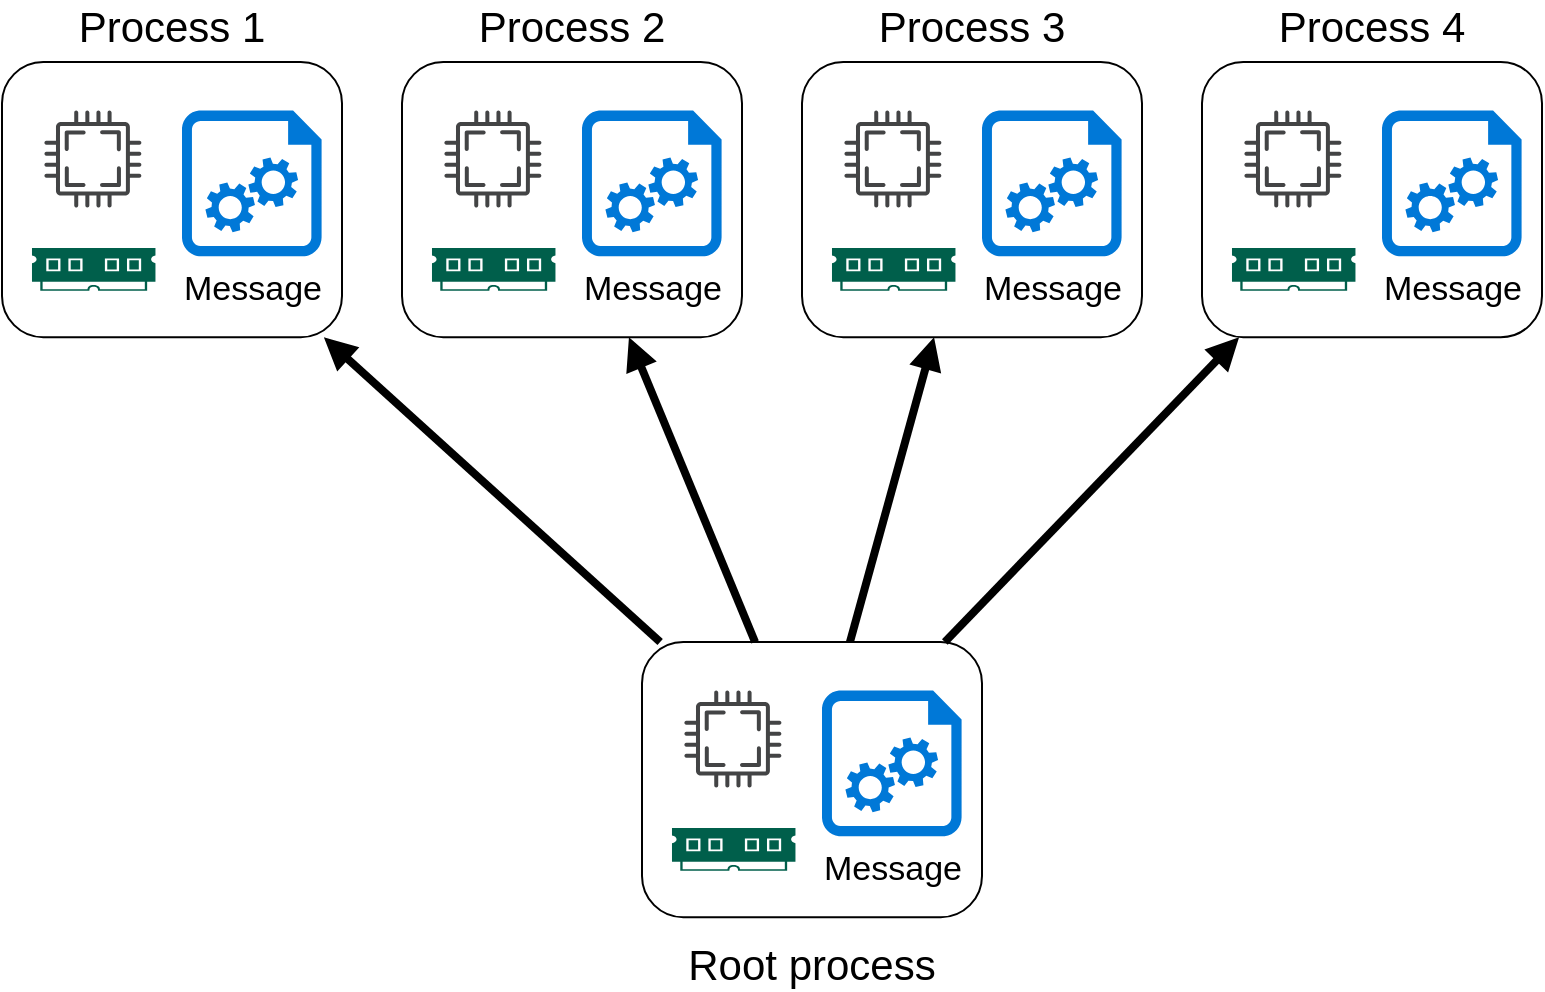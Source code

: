<mxfile version="20.2.7" type="device"><diagram id="4EKfJ1_Pcc-UBygoxyoV" name="Page-1"><mxGraphModel dx="1422" dy="681" grid="1" gridSize="10" guides="1" tooltips="1" connect="1" arrows="1" fold="1" page="1" pageScale="1" pageWidth="1169" pageHeight="827" math="0" shadow="0"><root><mxCell id="0"/><mxCell id="1" parent="0"/><mxCell id="GyCtl_MDKg2Vp3SmwsyL-24" value="" style="group" parent="1" vertex="1" connectable="0"><mxGeometry x="470" y="340.001" width="220" height="172.91" as="geometry"/></mxCell><mxCell id="GyCtl_MDKg2Vp3SmwsyL-25" value="Root process" style="text;html=1;strokeColor=none;fillColor=none;align=center;verticalAlign=middle;whiteSpace=wrap;rounded=0;fontSize=21;container=0;" parent="GyCtl_MDKg2Vp3SmwsyL-24" vertex="1"><mxGeometry x="2.8" y="148.62" width="164.4" height="24.29" as="geometry"/></mxCell><mxCell id="GyCtl_MDKg2Vp3SmwsyL-26" value="" style="rounded=1;whiteSpace=wrap;html=1;container=0;" parent="GyCtl_MDKg2Vp3SmwsyL-24" vertex="1"><mxGeometry width="170" height="137.619" as="geometry"/></mxCell><mxCell id="GyCtl_MDKg2Vp3SmwsyL-27" value="" style="sketch=0;pointerEvents=1;shadow=0;dashed=0;html=1;strokeColor=none;fillColor=#005F4B;labelPosition=center;verticalLabelPosition=bottom;verticalAlign=top;align=center;outlineConnect=0;shape=mxgraph.veeam2.ram;container=0;" parent="GyCtl_MDKg2Vp3SmwsyL-24" vertex="1"><mxGeometry x="14.99" y="93" width="61.74" height="21.43" as="geometry"/></mxCell><mxCell id="GyCtl_MDKg2Vp3SmwsyL-28" value="" style="sketch=0;pointerEvents=1;shadow=0;dashed=0;html=1;strokeColor=none;fillColor=#434445;aspect=fixed;labelPosition=center;verticalLabelPosition=bottom;verticalAlign=top;align=center;outlineConnect=0;shape=mxgraph.vvd.cpu;container=0;" parent="GyCtl_MDKg2Vp3SmwsyL-24" vertex="1"><mxGeometry x="21.158" y="24.286" width="48.571" height="48.571" as="geometry"/></mxCell><mxCell id="7dsdNU6RddQbDXdE-CbN-44" value="Message" style="sketch=0;aspect=fixed;pointerEvents=1;shadow=0;dashed=0;html=1;strokeColor=none;labelPosition=center;verticalLabelPosition=bottom;verticalAlign=top;align=center;shape=mxgraph.azure.startup_task;fillColor=#0078D7;container=0;fontSize=17;" parent="GyCtl_MDKg2Vp3SmwsyL-24" vertex="1"><mxGeometry x="90" y="24.29" width="69.94" height="72.86" as="geometry"/></mxCell><mxCell id="7dsdNU6RddQbDXdE-CbN-13" value="" style="group" parent="1" vertex="1" connectable="0"><mxGeometry x="150" y="20.001" width="170" height="167.619" as="geometry"/></mxCell><mxCell id="7dsdNU6RddQbDXdE-CbN-8" value="&lt;div&gt;Process 1&lt;/div&gt;" style="text;html=1;strokeColor=none;fillColor=none;align=center;verticalAlign=middle;whiteSpace=wrap;rounded=0;fontSize=21;container=0;" parent="7dsdNU6RddQbDXdE-CbN-13" vertex="1"><mxGeometry x="2.8" width="164.4" height="24.29" as="geometry"/></mxCell><mxCell id="7dsdNU6RddQbDXdE-CbN-9" value="" style="rounded=1;whiteSpace=wrap;html=1;container=0;" parent="7dsdNU6RddQbDXdE-CbN-13" vertex="1"><mxGeometry y="30" width="170" height="137.619" as="geometry"/></mxCell><mxCell id="7dsdNU6RddQbDXdE-CbN-10" value="" style="sketch=0;pointerEvents=1;shadow=0;dashed=0;html=1;strokeColor=none;fillColor=#005F4B;labelPosition=center;verticalLabelPosition=bottom;verticalAlign=top;align=center;outlineConnect=0;shape=mxgraph.veeam2.ram;container=0;" parent="7dsdNU6RddQbDXdE-CbN-13" vertex="1"><mxGeometry x="14.99" y="123" width="61.74" height="21.43" as="geometry"/></mxCell><mxCell id="7dsdNU6RddQbDXdE-CbN-11" value="" style="sketch=0;pointerEvents=1;shadow=0;dashed=0;html=1;strokeColor=none;fillColor=#434445;aspect=fixed;labelPosition=center;verticalLabelPosition=bottom;verticalAlign=top;align=center;outlineConnect=0;shape=mxgraph.vvd.cpu;container=0;" parent="7dsdNU6RddQbDXdE-CbN-13" vertex="1"><mxGeometry x="21.158" y="54.286" width="48.571" height="48.571" as="geometry"/></mxCell><mxCell id="7dsdNU6RddQbDXdE-CbN-12" value="Message" style="sketch=0;aspect=fixed;pointerEvents=1;shadow=0;dashed=0;html=1;strokeColor=none;labelPosition=center;verticalLabelPosition=bottom;verticalAlign=top;align=center;shape=mxgraph.azure.startup_task;fillColor=#0078D7;container=0;fontSize=17;" parent="7dsdNU6RddQbDXdE-CbN-13" vertex="1"><mxGeometry x="90" y="54.29" width="69.94" height="72.86" as="geometry"/></mxCell><mxCell id="7dsdNU6RddQbDXdE-CbN-15" value="" style="group" parent="1" vertex="1" connectable="0"><mxGeometry x="350" y="20.001" width="170" height="167.619" as="geometry"/></mxCell><mxCell id="7dsdNU6RddQbDXdE-CbN-16" value="&lt;div&gt;Process 2&lt;br&gt;&lt;/div&gt;" style="text;html=1;strokeColor=none;fillColor=none;align=center;verticalAlign=middle;whiteSpace=wrap;rounded=0;fontSize=21;container=0;" parent="7dsdNU6RddQbDXdE-CbN-15" vertex="1"><mxGeometry x="2.8" width="164.4" height="24.29" as="geometry"/></mxCell><mxCell id="7dsdNU6RddQbDXdE-CbN-17" value="" style="rounded=1;whiteSpace=wrap;html=1;container=0;" parent="7dsdNU6RddQbDXdE-CbN-15" vertex="1"><mxGeometry y="30" width="170" height="137.619" as="geometry"/></mxCell><mxCell id="7dsdNU6RddQbDXdE-CbN-18" value="" style="sketch=0;pointerEvents=1;shadow=0;dashed=0;html=1;strokeColor=none;fillColor=#005F4B;labelPosition=center;verticalLabelPosition=bottom;verticalAlign=top;align=center;outlineConnect=0;shape=mxgraph.veeam2.ram;container=0;" parent="7dsdNU6RddQbDXdE-CbN-15" vertex="1"><mxGeometry x="14.99" y="123" width="61.74" height="21.43" as="geometry"/></mxCell><mxCell id="7dsdNU6RddQbDXdE-CbN-19" value="" style="sketch=0;pointerEvents=1;shadow=0;dashed=0;html=1;strokeColor=none;fillColor=#434445;aspect=fixed;labelPosition=center;verticalLabelPosition=bottom;verticalAlign=top;align=center;outlineConnect=0;shape=mxgraph.vvd.cpu;container=0;" parent="7dsdNU6RddQbDXdE-CbN-15" vertex="1"><mxGeometry x="21.158" y="54.286" width="48.571" height="48.571" as="geometry"/></mxCell><mxCell id="7dsdNU6RddQbDXdE-CbN-41" value="Message" style="sketch=0;aspect=fixed;pointerEvents=1;shadow=0;dashed=0;html=1;strokeColor=none;labelPosition=center;verticalLabelPosition=bottom;verticalAlign=top;align=center;shape=mxgraph.azure.startup_task;fillColor=#0078D7;container=0;fontSize=17;" parent="7dsdNU6RddQbDXdE-CbN-15" vertex="1"><mxGeometry x="90" y="54.29" width="69.94" height="72.86" as="geometry"/></mxCell><mxCell id="7dsdNU6RddQbDXdE-CbN-21" value="" style="group" parent="1" vertex="1" connectable="0"><mxGeometry x="550" y="20.001" width="170" height="167.619" as="geometry"/></mxCell><mxCell id="7dsdNU6RddQbDXdE-CbN-22" value="&lt;div&gt;Process 3&lt;br&gt;&lt;/div&gt;" style="text;html=1;strokeColor=none;fillColor=none;align=center;verticalAlign=middle;whiteSpace=wrap;rounded=0;fontSize=21;container=0;" parent="7dsdNU6RddQbDXdE-CbN-21" vertex="1"><mxGeometry x="2.8" width="164.4" height="24.29" as="geometry"/></mxCell><mxCell id="7dsdNU6RddQbDXdE-CbN-23" value="" style="rounded=1;whiteSpace=wrap;html=1;container=0;" parent="7dsdNU6RddQbDXdE-CbN-21" vertex="1"><mxGeometry y="30" width="170" height="137.619" as="geometry"/></mxCell><mxCell id="7dsdNU6RddQbDXdE-CbN-24" value="" style="sketch=0;pointerEvents=1;shadow=0;dashed=0;html=1;strokeColor=none;fillColor=#005F4B;labelPosition=center;verticalLabelPosition=bottom;verticalAlign=top;align=center;outlineConnect=0;shape=mxgraph.veeam2.ram;container=0;" parent="7dsdNU6RddQbDXdE-CbN-21" vertex="1"><mxGeometry x="14.99" y="123" width="61.74" height="21.43" as="geometry"/></mxCell><mxCell id="7dsdNU6RddQbDXdE-CbN-25" value="" style="sketch=0;pointerEvents=1;shadow=0;dashed=0;html=1;strokeColor=none;fillColor=#434445;aspect=fixed;labelPosition=center;verticalLabelPosition=bottom;verticalAlign=top;align=center;outlineConnect=0;shape=mxgraph.vvd.cpu;container=0;" parent="7dsdNU6RddQbDXdE-CbN-21" vertex="1"><mxGeometry x="21.158" y="54.286" width="48.571" height="48.571" as="geometry"/></mxCell><mxCell id="7dsdNU6RddQbDXdE-CbN-42" value="Message" style="sketch=0;aspect=fixed;pointerEvents=1;shadow=0;dashed=0;html=1;strokeColor=none;labelPosition=center;verticalLabelPosition=bottom;verticalAlign=top;align=center;shape=mxgraph.azure.startup_task;fillColor=#0078D7;container=0;fontSize=17;" parent="7dsdNU6RddQbDXdE-CbN-21" vertex="1"><mxGeometry x="90" y="54.29" width="69.94" height="72.86" as="geometry"/></mxCell><mxCell id="7dsdNU6RddQbDXdE-CbN-27" value="" style="group" parent="1" vertex="1" connectable="0"><mxGeometry x="750" y="20.001" width="170" height="167.619" as="geometry"/></mxCell><mxCell id="7dsdNU6RddQbDXdE-CbN-28" value="&lt;div&gt;Process 4&lt;br&gt;&lt;/div&gt;" style="text;html=1;strokeColor=none;fillColor=none;align=center;verticalAlign=middle;whiteSpace=wrap;rounded=0;fontSize=21;container=0;" parent="7dsdNU6RddQbDXdE-CbN-27" vertex="1"><mxGeometry x="2.8" width="164.4" height="24.29" as="geometry"/></mxCell><mxCell id="7dsdNU6RddQbDXdE-CbN-29" value="" style="rounded=1;whiteSpace=wrap;html=1;container=0;" parent="7dsdNU6RddQbDXdE-CbN-27" vertex="1"><mxGeometry y="30" width="170" height="137.619" as="geometry"/></mxCell><mxCell id="7dsdNU6RddQbDXdE-CbN-30" value="" style="sketch=0;pointerEvents=1;shadow=0;dashed=0;html=1;strokeColor=none;fillColor=#005F4B;labelPosition=center;verticalLabelPosition=bottom;verticalAlign=top;align=center;outlineConnect=0;shape=mxgraph.veeam2.ram;container=0;" parent="7dsdNU6RddQbDXdE-CbN-27" vertex="1"><mxGeometry x="14.99" y="123" width="61.74" height="21.43" as="geometry"/></mxCell><mxCell id="7dsdNU6RddQbDXdE-CbN-31" value="" style="sketch=0;pointerEvents=1;shadow=0;dashed=0;html=1;strokeColor=none;fillColor=#434445;aspect=fixed;labelPosition=center;verticalLabelPosition=bottom;verticalAlign=top;align=center;outlineConnect=0;shape=mxgraph.vvd.cpu;container=0;" parent="7dsdNU6RddQbDXdE-CbN-27" vertex="1"><mxGeometry x="21.158" y="54.286" width="48.571" height="48.571" as="geometry"/></mxCell><mxCell id="7dsdNU6RddQbDXdE-CbN-43" value="Message" style="sketch=0;aspect=fixed;pointerEvents=1;shadow=0;dashed=0;html=1;strokeColor=none;labelPosition=center;verticalLabelPosition=bottom;verticalAlign=top;align=center;shape=mxgraph.azure.startup_task;fillColor=#0078D7;container=0;fontSize=17;" parent="7dsdNU6RddQbDXdE-CbN-27" vertex="1"><mxGeometry x="90" y="54.29" width="69.94" height="72.86" as="geometry"/></mxCell><mxCell id="7dsdNU6RddQbDXdE-CbN-36" style="edgeStyle=none;rounded=0;orthogonalLoop=1;jettySize=auto;html=1;endArrow=block;endFill=1;strokeWidth=4;" parent="1" source="GyCtl_MDKg2Vp3SmwsyL-26" target="7dsdNU6RddQbDXdE-CbN-9" edge="1"><mxGeometry relative="1" as="geometry"/></mxCell><mxCell id="7dsdNU6RddQbDXdE-CbN-38" style="edgeStyle=none;rounded=0;orthogonalLoop=1;jettySize=auto;html=1;endArrow=block;endFill=1;strokeWidth=4;" parent="1" source="GyCtl_MDKg2Vp3SmwsyL-26" target="7dsdNU6RddQbDXdE-CbN-17" edge="1"><mxGeometry relative="1" as="geometry"/></mxCell><mxCell id="7dsdNU6RddQbDXdE-CbN-39" style="edgeStyle=none;rounded=0;orthogonalLoop=1;jettySize=auto;html=1;endArrow=block;endFill=1;strokeWidth=4;" parent="1" source="GyCtl_MDKg2Vp3SmwsyL-26" target="7dsdNU6RddQbDXdE-CbN-23" edge="1"><mxGeometry relative="1" as="geometry"/></mxCell><mxCell id="7dsdNU6RddQbDXdE-CbN-40" style="edgeStyle=none;rounded=0;orthogonalLoop=1;jettySize=auto;html=1;endArrow=block;endFill=1;strokeWidth=4;" parent="1" source="GyCtl_MDKg2Vp3SmwsyL-26" target="7dsdNU6RddQbDXdE-CbN-29" edge="1"><mxGeometry relative="1" as="geometry"/></mxCell></root></mxGraphModel></diagram></mxfile>